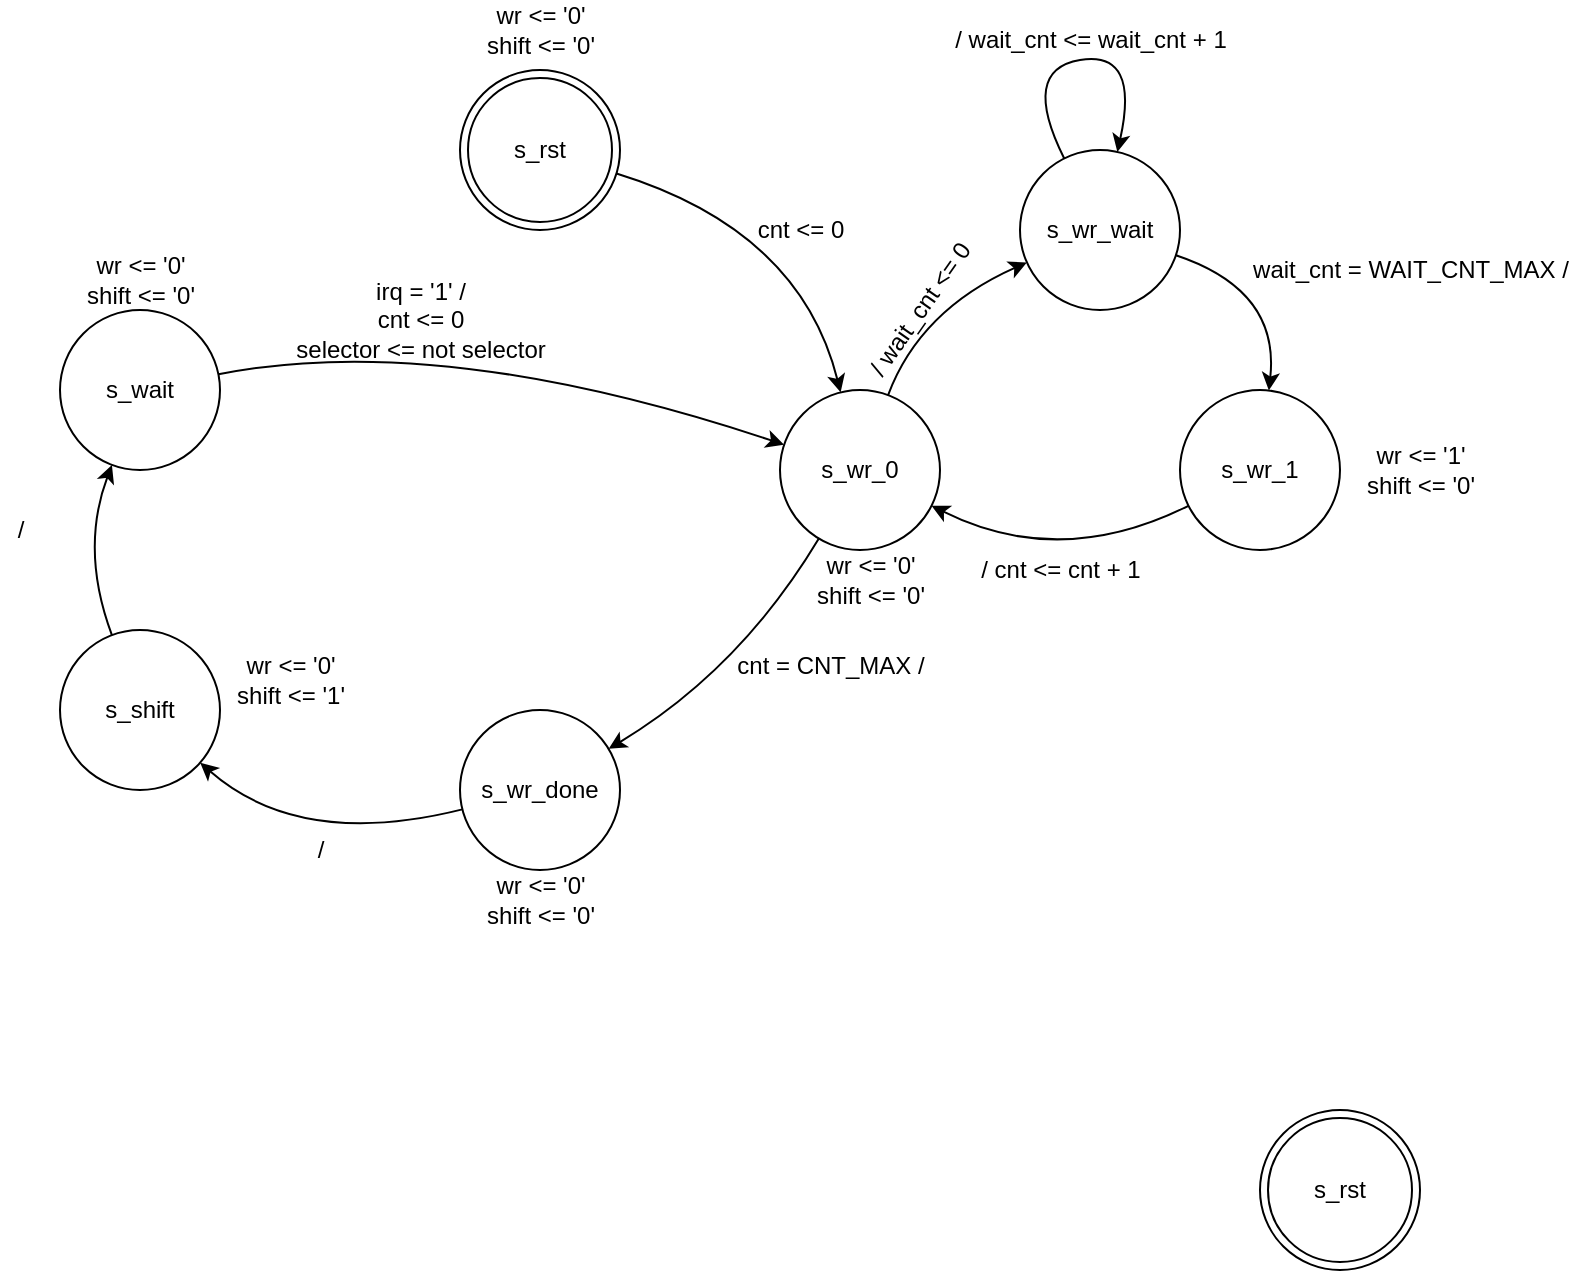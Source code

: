 <mxfile version="16.5.6" type="github">
  <diagram id="fQiar5RYDMq4_yy8F3EV" name="Page-1">
    <mxGraphModel dx="825" dy="472" grid="1" gridSize="10" guides="1" tooltips="1" connect="1" arrows="1" fold="1" page="1" pageScale="1" pageWidth="850" pageHeight="1100" math="0" shadow="0">
      <root>
        <mxCell id="0" />
        <mxCell id="1" parent="0" />
        <mxCell id="7ZFGauINO0oHqFnyAmV4-1" value="s_rst" style="ellipse;shape=doubleEllipse;whiteSpace=wrap;html=1;aspect=fixed;" vertex="1" parent="1">
          <mxGeometry x="240" y="320" width="80" height="80" as="geometry" />
        </mxCell>
        <mxCell id="7ZFGauINO0oHqFnyAmV4-2" value="s_wr_0" style="ellipse;whiteSpace=wrap;html=1;aspect=fixed;" vertex="1" parent="1">
          <mxGeometry x="400" y="480" width="80" height="80" as="geometry" />
        </mxCell>
        <mxCell id="7ZFGauINO0oHqFnyAmV4-3" value="" style="curved=1;endArrow=classic;html=1;rounded=0;" edge="1" parent="1" source="7ZFGauINO0oHqFnyAmV4-1" target="7ZFGauINO0oHqFnyAmV4-2">
          <mxGeometry width="50" height="50" relative="1" as="geometry">
            <mxPoint x="350" y="460" as="sourcePoint" />
            <mxPoint x="400" y="410" as="targetPoint" />
            <Array as="points">
              <mxPoint x="410" y="400" />
            </Array>
          </mxGeometry>
        </mxCell>
        <mxCell id="7ZFGauINO0oHqFnyAmV4-4" value="cnt &amp;lt;= 0" style="text;html=1;align=center;verticalAlign=middle;resizable=0;points=[];autosize=1;strokeColor=none;fillColor=none;" vertex="1" parent="1">
          <mxGeometry x="380" y="390" width="60" height="20" as="geometry" />
        </mxCell>
        <mxCell id="7ZFGauINO0oHqFnyAmV4-5" value="s_wr_1" style="ellipse;whiteSpace=wrap;html=1;aspect=fixed;" vertex="1" parent="1">
          <mxGeometry x="600" y="480" width="80" height="80" as="geometry" />
        </mxCell>
        <mxCell id="7ZFGauINO0oHqFnyAmV4-6" value="" style="curved=1;endArrow=classic;html=1;rounded=0;" edge="1" parent="1" source="7ZFGauINO0oHqFnyAmV4-2" target="7ZFGauINO0oHqFnyAmV4-29">
          <mxGeometry width="50" height="50" relative="1" as="geometry">
            <mxPoint x="490" y="490" as="sourcePoint" />
            <mxPoint x="480" y="440" as="targetPoint" />
            <Array as="points">
              <mxPoint x="470" y="440" />
            </Array>
          </mxGeometry>
        </mxCell>
        <mxCell id="7ZFGauINO0oHqFnyAmV4-7" value="&lt;div&gt;wr &amp;lt;= &#39;0&#39;&lt;/div&gt;shift &amp;lt;= &#39;0&#39;" style="text;html=1;align=center;verticalAlign=middle;resizable=0;points=[];autosize=1;strokeColor=none;fillColor=none;" vertex="1" parent="1">
          <mxGeometry x="410" y="560" width="70" height="30" as="geometry" />
        </mxCell>
        <mxCell id="7ZFGauINO0oHqFnyAmV4-8" value="&lt;div&gt;wr &amp;lt;= &#39;0&#39;&lt;/div&gt;shift &amp;lt;= &#39;0&#39;" style="text;html=1;align=center;verticalAlign=middle;resizable=0;points=[];autosize=1;strokeColor=none;fillColor=none;" vertex="1" parent="1">
          <mxGeometry x="245" y="285" width="70" height="30" as="geometry" />
        </mxCell>
        <mxCell id="7ZFGauINO0oHqFnyAmV4-9" value="&lt;div&gt;wr &amp;lt;= &#39;1&#39;&lt;/div&gt;shift &amp;lt;= &#39;0&#39;" style="text;html=1;align=center;verticalAlign=middle;resizable=0;points=[];autosize=1;strokeColor=none;fillColor=none;" vertex="1" parent="1">
          <mxGeometry x="685" y="505" width="70" height="30" as="geometry" />
        </mxCell>
        <mxCell id="7ZFGauINO0oHqFnyAmV4-10" value="/ wait_cnt &amp;lt;= 0" style="text;html=1;align=center;verticalAlign=middle;resizable=0;points=[];autosize=1;strokeColor=none;fillColor=none;rotation=-55;" vertex="1" parent="1">
          <mxGeometry x="425" y="430" width="90" height="20" as="geometry" />
        </mxCell>
        <mxCell id="7ZFGauINO0oHqFnyAmV4-11" value="" style="curved=1;endArrow=classic;html=1;rounded=0;" edge="1" parent="1" source="7ZFGauINO0oHqFnyAmV4-5" target="7ZFGauINO0oHqFnyAmV4-2">
          <mxGeometry width="50" height="50" relative="1" as="geometry">
            <mxPoint x="600" y="650" as="sourcePoint" />
            <mxPoint x="650" y="600" as="targetPoint" />
            <Array as="points">
              <mxPoint x="540" y="570" />
            </Array>
          </mxGeometry>
        </mxCell>
        <mxCell id="7ZFGauINO0oHqFnyAmV4-12" value="/ cnt &amp;lt;= cnt + 1" style="text;html=1;align=center;verticalAlign=middle;resizable=0;points=[];autosize=1;strokeColor=none;fillColor=none;" vertex="1" parent="1">
          <mxGeometry x="490" y="560" width="100" height="20" as="geometry" />
        </mxCell>
        <mxCell id="7ZFGauINO0oHqFnyAmV4-13" value="s_wr_done" style="ellipse;whiteSpace=wrap;html=1;aspect=fixed;" vertex="1" parent="1">
          <mxGeometry x="240" y="640" width="80" height="80" as="geometry" />
        </mxCell>
        <mxCell id="7ZFGauINO0oHqFnyAmV4-14" value="" style="curved=1;endArrow=classic;html=1;rounded=0;" edge="1" parent="1" source="7ZFGauINO0oHqFnyAmV4-2" target="7ZFGauINO0oHqFnyAmV4-13">
          <mxGeometry width="50" height="50" relative="1" as="geometry">
            <mxPoint x="250" y="610" as="sourcePoint" />
            <mxPoint x="300" y="560" as="targetPoint" />
            <Array as="points">
              <mxPoint x="380" y="620" />
            </Array>
          </mxGeometry>
        </mxCell>
        <mxCell id="7ZFGauINO0oHqFnyAmV4-15" value="&lt;div&gt;cnt = CNT_MAX /&lt;/div&gt;&lt;div&gt;&lt;br&gt;&lt;/div&gt;" style="text;html=1;align=center;verticalAlign=middle;resizable=0;points=[];autosize=1;strokeColor=none;fillColor=none;" vertex="1" parent="1">
          <mxGeometry x="370" y="610" width="110" height="30" as="geometry" />
        </mxCell>
        <mxCell id="7ZFGauINO0oHqFnyAmV4-16" value="s_shift" style="ellipse;whiteSpace=wrap;html=1;aspect=fixed;" vertex="1" parent="1">
          <mxGeometry x="40" y="600" width="80" height="80" as="geometry" />
        </mxCell>
        <mxCell id="7ZFGauINO0oHqFnyAmV4-18" value="" style="curved=1;endArrow=classic;html=1;rounded=0;" edge="1" parent="1" source="7ZFGauINO0oHqFnyAmV4-13" target="7ZFGauINO0oHqFnyAmV4-16">
          <mxGeometry width="50" height="50" relative="1" as="geometry">
            <mxPoint x="110" y="790" as="sourcePoint" />
            <mxPoint x="160" y="740" as="targetPoint" />
            <Array as="points">
              <mxPoint x="160" y="710" />
            </Array>
          </mxGeometry>
        </mxCell>
        <mxCell id="7ZFGauINO0oHqFnyAmV4-19" value="/" style="text;html=1;align=center;verticalAlign=middle;resizable=0;points=[];autosize=1;strokeColor=none;fillColor=none;" vertex="1" parent="1">
          <mxGeometry x="160" y="700" width="20" height="20" as="geometry" />
        </mxCell>
        <mxCell id="7ZFGauINO0oHqFnyAmV4-20" value="s_wait" style="ellipse;whiteSpace=wrap;html=1;aspect=fixed;" vertex="1" parent="1">
          <mxGeometry x="40" y="440" width="80" height="80" as="geometry" />
        </mxCell>
        <mxCell id="7ZFGauINO0oHqFnyAmV4-21" value="" style="curved=1;endArrow=classic;html=1;rounded=0;" edge="1" parent="1" source="7ZFGauINO0oHqFnyAmV4-16" target="7ZFGauINO0oHqFnyAmV4-20">
          <mxGeometry width="50" height="50" relative="1" as="geometry">
            <mxPoint x="20" y="590" as="sourcePoint" />
            <mxPoint x="70" y="540" as="targetPoint" />
            <Array as="points">
              <mxPoint x="50" y="560" />
            </Array>
          </mxGeometry>
        </mxCell>
        <mxCell id="7ZFGauINO0oHqFnyAmV4-22" value="/" style="text;html=1;align=center;verticalAlign=middle;resizable=0;points=[];autosize=1;strokeColor=none;fillColor=none;" vertex="1" parent="1">
          <mxGeometry x="10" y="540" width="20" height="20" as="geometry" />
        </mxCell>
        <mxCell id="7ZFGauINO0oHqFnyAmV4-23" value="" style="curved=1;endArrow=classic;html=1;rounded=0;" edge="1" parent="1" source="7ZFGauINO0oHqFnyAmV4-20" target="7ZFGauINO0oHqFnyAmV4-2">
          <mxGeometry width="50" height="50" relative="1" as="geometry">
            <mxPoint x="190" y="500" as="sourcePoint" />
            <mxPoint x="240" y="450" as="targetPoint" />
            <Array as="points">
              <mxPoint x="230" y="450" />
            </Array>
          </mxGeometry>
        </mxCell>
        <mxCell id="7ZFGauINO0oHqFnyAmV4-24" value="&lt;div&gt;irq = &#39;1&#39; /&lt;/div&gt;&lt;div&gt;cnt &amp;lt;= 0&lt;/div&gt;&lt;div&gt;selector &amp;lt;= not selector&lt;br&gt;&lt;/div&gt;" style="text;html=1;align=center;verticalAlign=middle;resizable=0;points=[];autosize=1;strokeColor=none;fillColor=none;" vertex="1" parent="1">
          <mxGeometry x="150" y="420" width="140" height="50" as="geometry" />
        </mxCell>
        <mxCell id="7ZFGauINO0oHqFnyAmV4-25" value="&lt;div&gt;wr &amp;lt;= &#39;0&#39;&lt;/div&gt;shift &amp;lt;= &#39;0&#39;" style="text;html=1;align=center;verticalAlign=middle;resizable=0;points=[];autosize=1;strokeColor=none;fillColor=none;" vertex="1" parent="1">
          <mxGeometry x="245" y="720" width="70" height="30" as="geometry" />
        </mxCell>
        <mxCell id="7ZFGauINO0oHqFnyAmV4-26" value="&lt;div&gt;wr &amp;lt;= &#39;0&#39;&lt;/div&gt;shift &amp;lt;= &#39;1&#39;" style="text;html=1;align=center;verticalAlign=middle;resizable=0;points=[];autosize=1;strokeColor=none;fillColor=none;" vertex="1" parent="1">
          <mxGeometry x="120" y="610" width="70" height="30" as="geometry" />
        </mxCell>
        <mxCell id="7ZFGauINO0oHqFnyAmV4-27" value="&lt;div&gt;wr &amp;lt;= &#39;0&#39;&lt;/div&gt;shift &amp;lt;= &#39;0&#39;" style="text;html=1;align=center;verticalAlign=middle;resizable=0;points=[];autosize=1;strokeColor=none;fillColor=none;" vertex="1" parent="1">
          <mxGeometry x="45" y="410" width="70" height="30" as="geometry" />
        </mxCell>
        <mxCell id="7ZFGauINO0oHqFnyAmV4-28" value="s_rst" style="ellipse;shape=doubleEllipse;whiteSpace=wrap;html=1;aspect=fixed;" vertex="1" parent="1">
          <mxGeometry x="640" y="840" width="80" height="80" as="geometry" />
        </mxCell>
        <mxCell id="7ZFGauINO0oHqFnyAmV4-29" value="s_wr_wait" style="ellipse;whiteSpace=wrap;html=1;aspect=fixed;" vertex="1" parent="1">
          <mxGeometry x="520" y="360" width="80" height="80" as="geometry" />
        </mxCell>
        <mxCell id="7ZFGauINO0oHqFnyAmV4-31" value="" style="curved=1;endArrow=classic;html=1;rounded=0;" edge="1" parent="1" source="7ZFGauINO0oHqFnyAmV4-29" target="7ZFGauINO0oHqFnyAmV4-5">
          <mxGeometry width="50" height="50" relative="1" as="geometry">
            <mxPoint x="660" y="420" as="sourcePoint" />
            <mxPoint x="710" y="370" as="targetPoint" />
            <Array as="points">
              <mxPoint x="650" y="430" />
            </Array>
          </mxGeometry>
        </mxCell>
        <mxCell id="7ZFGauINO0oHqFnyAmV4-32" value="wait_cnt = WAIT_CNT_MAX /" style="text;html=1;align=center;verticalAlign=middle;resizable=0;points=[];autosize=1;strokeColor=none;fillColor=none;" vertex="1" parent="1">
          <mxGeometry x="630" y="410" width="170" height="20" as="geometry" />
        </mxCell>
        <mxCell id="7ZFGauINO0oHqFnyAmV4-33" value="" style="curved=1;endArrow=classic;html=1;rounded=0;" edge="1" parent="1" source="7ZFGauINO0oHqFnyAmV4-29" target="7ZFGauINO0oHqFnyAmV4-29">
          <mxGeometry width="50" height="50" relative="1" as="geometry">
            <mxPoint x="450" y="360" as="sourcePoint" />
            <mxPoint x="500" y="310" as="targetPoint" />
            <Array as="points">
              <mxPoint x="520" y="320" />
              <mxPoint x="580" y="310" />
            </Array>
          </mxGeometry>
        </mxCell>
        <mxCell id="7ZFGauINO0oHqFnyAmV4-34" value="/ wait_cnt &amp;lt;= wait_cnt + 1" style="text;html=1;align=center;verticalAlign=middle;resizable=0;points=[];autosize=1;strokeColor=none;fillColor=none;" vertex="1" parent="1">
          <mxGeometry x="480" y="295" width="150" height="20" as="geometry" />
        </mxCell>
      </root>
    </mxGraphModel>
  </diagram>
</mxfile>
